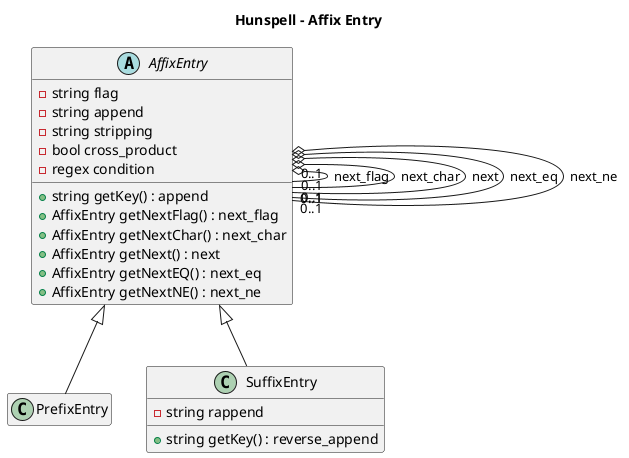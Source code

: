 @startuml
skinparam backgroundcolor White|White

title Hunspell - Affix Entry

hide empty attributes
hide empty methods

AffixEntry <|-- PrefixEntry
AffixEntry <|-- SuffixEntry

AffixEntry o-- "0..1" AffixEntry : next_flag
AffixEntry o-- "0..1" AffixEntry : next_char
AffixEntry o-- "0..1" AffixEntry : next
AffixEntry o-- "0..1" AffixEntry : next_eq
AffixEntry o-- "0..1" AffixEntry : next_ne

abstract class AffixEntry {
	-string flag
	-string append
	-string stripping
	-bool cross_product
	-regex condition
	+string getKey() : append
	+AffixEntry getNextFlag() : next_flag
	+AffixEntry getNextChar() : next_char
	+AffixEntry getNext() : next
	+AffixEntry getNextEQ() : next_eq
	+AffixEntry getNextNE() : next_ne
}

class SuffixEntry {
	-string rappend
	+string getKey() : reverse_append
}

@enduml

